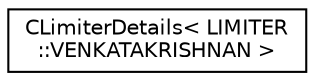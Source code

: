 digraph "Graphical Class Hierarchy"
{
 // LATEX_PDF_SIZE
  edge [fontname="Helvetica",fontsize="10",labelfontname="Helvetica",labelfontsize="10"];
  node [fontname="Helvetica",fontsize="10",shape=record];
  rankdir="LR";
  Node0 [label="CLimiterDetails\< LIMITER\l::VENKATAKRISHNAN \>",height=0.2,width=0.4,color="black", fillcolor="white", style="filled",URL="$structCLimiterDetails_3_01LIMITER_1_1VENKATAKRISHNAN_01_4.html",tooltip="Venkatakrishnan specialization."];
}
